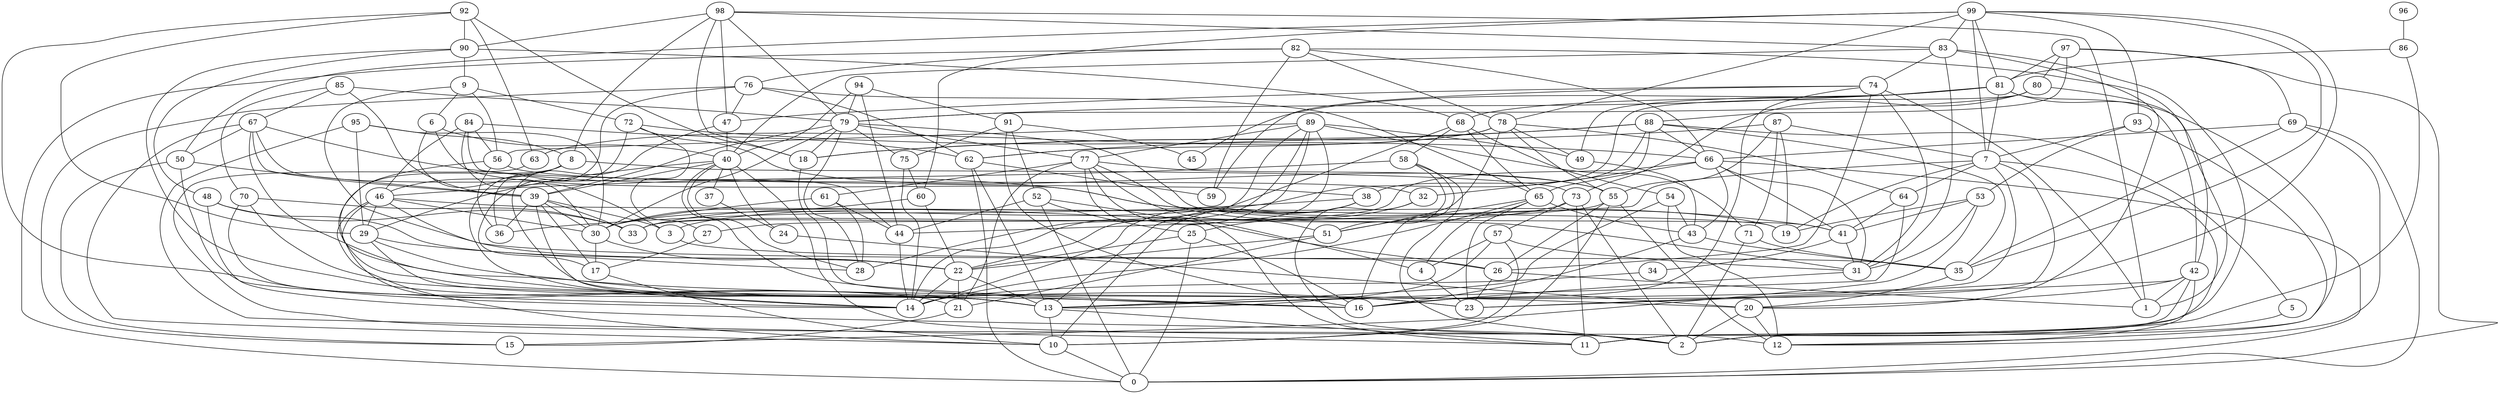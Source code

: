 digraph GG_graph {

subgraph G_graph {
edge [color = black]
"88" -> "38" [dir = none]
"39" -> "17" [dir = none]
"92" -> "29" [dir = none]
"41" -> "31" [dir = none]
"71" -> "35" [dir = none]
"87" -> "18" [dir = none]
"52" -> "44" [dir = none]
"89" -> "56" [dir = none]
"89" -> "33" [dir = none]
"66" -> "65" [dir = none]
"70" -> "33" [dir = none]
"68" -> "30" [dir = none]
"25" -> "16" [dir = none]
"73" -> "11" [dir = none]
"32" -> "2" [dir = none]
"54" -> "12" [dir = none]
"24" -> "20" [dir = none]
"82" -> "59" [dir = none]
"82" -> "78" [dir = none]
"93" -> "53" [dir = none]
"53" -> "31" [dir = none]
"97" -> "80" [dir = none]
"97" -> "69" [dir = none]
"97" -> "81" [dir = none]
"72" -> "17" [dir = none]
"72" -> "55" [dir = none]
"3" -> "26" [dir = none]
"55" -> "26" [dir = none]
"55" -> "12" [dir = none]
"50" -> "14" [dir = none]
"67" -> "10" [dir = none]
"65" -> "14" [dir = none]
"65" -> "4" [dir = none]
"65" -> "51" [dir = none]
"7" -> "2" [dir = none]
"84" -> "3" [dir = none]
"58" -> "46" [dir = none]
"94" -> "91" [dir = none]
"94" -> "40" [dir = none]
"94" -> "79" [dir = none]
"64" -> "13" [dir = none]
"57" -> "31" [dir = none]
"90" -> "9" [dir = none]
"78" -> "64" [dir = none]
"98" -> "83" [dir = none]
"98" -> "1" [dir = none]
"98" -> "47" [dir = none]
"98" -> "79" [dir = none]
"77" -> "31" [dir = none]
"77" -> "61" [dir = none]
"77" -> "51" [dir = none]
"77" -> "55" [dir = none]
"95" -> "8" [dir = none]
"95" -> "11" [dir = none]
"69" -> "0" [dir = none]
"69" -> "35" [dir = none]
"81" -> "49" [dir = none]
"81" -> "2" [dir = none]
"81" -> "45" [dir = none]
"81" -> "42" [dir = none]
"81" -> "79" [dir = none]
"79" -> "18" [dir = none]
"79" -> "77" [dir = none]
"27" -> "17" [dir = none]
"21" -> "15" [dir = none]
"51" -> "22" [dir = none]
"38" -> "36" [dir = none]
"38" -> "13" [dir = none]
"61" -> "44" [dir = none]
"61" -> "30" [dir = none]
"48" -> "33" [dir = none]
"48" -> "22" [dir = none]
"85" -> "67" [dir = none]
"22" -> "21" [dir = none]
"22" -> "13" [dir = none]
"40" -> "28" [dir = none]
"40" -> "37" [dir = none]
"40" -> "29" [dir = none]
"74" -> "47" [dir = none]
"13" -> "10" [dir = none]
"42" -> "20" [dir = none]
"42" -> "11" [dir = none]
"76" -> "62" [dir = none]
"76" -> "47" [dir = none]
"99" -> "23" [dir = none]
"99" -> "81" [dir = none]
"60" -> "22" [dir = none]
"5" -> "2" [dir = none]
"91" -> "75" [dir = none]
"46" -> "19" [dir = none]
"46" -> "30" [dir = none]
"63" -> "2" [dir = none]
"96" -> "86" [dir = none]
"43" -> "35" [dir = none]
"18" -> "16" [dir = none]
"34" -> "14" [dir = none]
"6" -> "40" [dir = none]
"9" -> "6" [dir = none]
"86" -> "81" [dir = none]
"90" -> "68" [dir = none]
"84" -> "46" [dir = none]
"50" -> "39" [dir = none]
"66" -> "0" [dir = none]
"25" -> "22" [dir = none]
"66" -> "43" [dir = none]
"98" -> "90" [dir = none]
"7" -> "44" [dir = none]
"88" -> "5" [dir = none]
"92" -> "90" [dir = none]
"82" -> "0" [dir = none]
"26" -> "23" [dir = none]
"66" -> "31" [dir = none]
"83" -> "20" [dir = none]
"6" -> "30" [dir = none]
"88" -> "62" [dir = none]
"81" -> "68" [dir = none]
"99" -> "60" [dir = none]
"79" -> "75" [dir = none]
"43" -> "16" [dir = none]
"82" -> "66" [dir = none]
"71" -> "2" [dir = none]
"8" -> "13" [dir = none]
"60" -> "30" [dir = none]
"26" -> "1" [dir = none]
"37" -> "24" [dir = none]
"56" -> "32" [dir = none]
"42" -> "1" [dir = none]
"80" -> "79" [dir = none]
"40" -> "24" [dir = none]
"88" -> "18" [dir = none]
"46" -> "29" [dir = none]
"40" -> "12" [dir = none]
"86" -> "11" [dir = none]
"83" -> "74" [dir = none]
"87" -> "19" [dir = none]
"20" -> "2" [dir = none]
"90" -> "13" [dir = none]
"56" -> "36" [dir = none]
"99" -> "7" [dir = none]
"78" -> "62" [dir = none]
"72" -> "27" [dir = none]
"93" -> "7" [dir = none]
"72" -> "66" [dir = none]
"95" -> "29" [dir = none]
"48" -> "2" [dir = none]
"55" -> "10" [dir = none]
"42" -> "23" [dir = none]
"95" -> "30" [dir = none]
"30" -> "22" [dir = none]
"32" -> "25" [dir = none]
"77" -> "4" [dir = none]
"8" -> "46" [dir = none]
"92" -> "18" [dir = none]
"7" -> "19" [dir = none]
"39" -> "14" [dir = none]
"88" -> "32" [dir = none]
"67" -> "41" [dir = none]
"87" -> "7" [dir = none]
"68" -> "65" [dir = none]
"58" -> "16" [dir = none]
"40" -> "39" [dir = none]
"89" -> "49" [dir = none]
"78" -> "63" [dir = none]
"80" -> "1" [dir = none]
"57" -> "4" [dir = none]
"39" -> "33" [dir = none]
"93" -> "12" [dir = none]
"52" -> "25" [dir = none]
"76" -> "15" [dir = none]
"52" -> "0" [dir = none]
"90" -> "48" [dir = none]
"91" -> "52" [dir = none]
"84" -> "38" [dir = none]
"7" -> "13" [dir = none]
"35" -> "20" [dir = none]
"89" -> "71" [dir = none]
"41" -> "34" [dir = none]
"89" -> "22" [dir = none]
"94" -> "44" [dir = none]
"75" -> "14" [dir = none]
"39" -> "36" [dir = none]
"7" -> "16" [dir = none]
"80" -> "3" [dir = none]
"91" -> "16" [dir = none]
"85" -> "79" [dir = none]
"69" -> "66" [dir = none]
"46" -> "14" [dir = none]
"79" -> "41" [dir = none]
"74" -> "31" [dir = none]
"40" -> "16" [dir = none]
"81" -> "7" [dir = none]
"79" -> "28" [dir = none]
"82" -> "76" [dir = none]
"83" -> "11" [dir = none]
"52" -> "26" [dir = none]
"67" -> "50" [dir = none]
"62" -> "0" [dir = none]
"67" -> "20" [dir = none]
"73" -> "2" [dir = none]
"92" -> "63" [dir = none]
"61" -> "28" [dir = none]
"92" -> "21" [dir = none]
"68" -> "58" [dir = none]
"87" -> "55" [dir = none]
"29" -> "23" [dir = none]
"77" -> "11" [dir = none]
"99" -> "78" [dir = none]
"22" -> "14" [dir = none]
"80" -> "73" [dir = none]
"97" -> "88" [dir = none]
"9" -> "56" [dir = none]
"42" -> "12" [dir = none]
"62" -> "13" [dir = none]
"46" -> "10" [dir = none]
"57" -> "13" [dir = none]
"74" -> "59" [dir = none]
"56" -> "23" [dir = none]
"88" -> "66" [dir = none]
"9" -> "35" [dir = none]
"99" -> "50" [dir = none]
"99" -> "35" [dir = none]
"29" -> "13" [dir = none]
"74" -> "26" [dir = none]
"99" -> "93" [dir = none]
"74" -> "1" [dir = none]
"84" -> "62" [dir = none]
"29" -> "28" [dir = none]
"38" -> "14" [dir = none]
"4" -> "23" [dir = none]
"65" -> "43" [dir = none]
"99" -> "83" [dir = none]
"50" -> "15" [dir = none]
"53" -> "15" [dir = none]
"9" -> "72" [dir = none]
"39" -> "3" [dir = none]
"58" -> "51" [dir = none]
"46" -> "22" [dir = none]
"70" -> "16" [dir = none]
"7" -> "64" [dir = none]
"31" -> "16" [dir = none]
"78" -> "55" [dir = none]
"47" -> "40" [dir = none]
"55" -> "27" [dir = none]
"73" -> "57" [dir = none]
"66" -> "41" [dir = none]
"78" -> "51" [dir = none]
"84" -> "56" [dir = none]
"83" -> "31" [dir = none]
"13" -> "11" [dir = none]
"66" -> "33" [dir = none]
"67" -> "44" [dir = none]
"49" -> "43" [dir = none]
"67" -> "39" [dir = none]
"57" -> "10" [dir = none]
"68" -> "54" [dir = none]
"65" -> "23" [dir = none]
"54" -> "13" [dir = none]
"39" -> "30" [dir = none]
"83" -> "40" [dir = none]
"85" -> "70" [dir = none]
"73" -> "33" [dir = none]
"17" -> "10" [dir = none]
"47" -> "13" [dir = none]
"51" -> "21" [dir = none]
"89" -> "77" [dir = none]
"89" -> "14" [dir = none]
"38" -> "10" [dir = none]
"6" -> "19" [dir = none]
"20" -> "12" [dir = none]
"25" -> "0" [dir = none]
"64" -> "41" [dir = none]
"53" -> "19" [dir = none]
"79" -> "39" [dir = none]
"74" -> "16" [dir = none]
"75" -> "60" [dir = none]
"82" -> "42" [dir = none]
"70" -> "14" [dir = none]
"58" -> "2" [dir = none]
"8" -> "73" [dir = none]
"62" -> "59" [dir = none]
"85" -> "39" [dir = none]
"77" -> "21" [dir = none]
"98" -> "8" [dir = none]
"76" -> "13" [dir = none]
"69" -> "12" [dir = none]
"87" -> "71" [dir = none]
"89" -> "28" [dir = none]
"98" -> "18" [dir = none]
"91" -> "45" [dir = none]
"30" -> "17" [dir = none]
"8" -> "36" [dir = none]
"88" -> "35" [dir = none]
"97" -> "0" [dir = none]
"54" -> "43" [dir = none]
"79" -> "30" [dir = none]
"44" -> "14" [dir = none]
"76" -> "65" [dir = none]
"78" -> "49" [dir = none]
"10" -> "0" [dir = none]
"53" -> "41" [dir = none]
}

}
